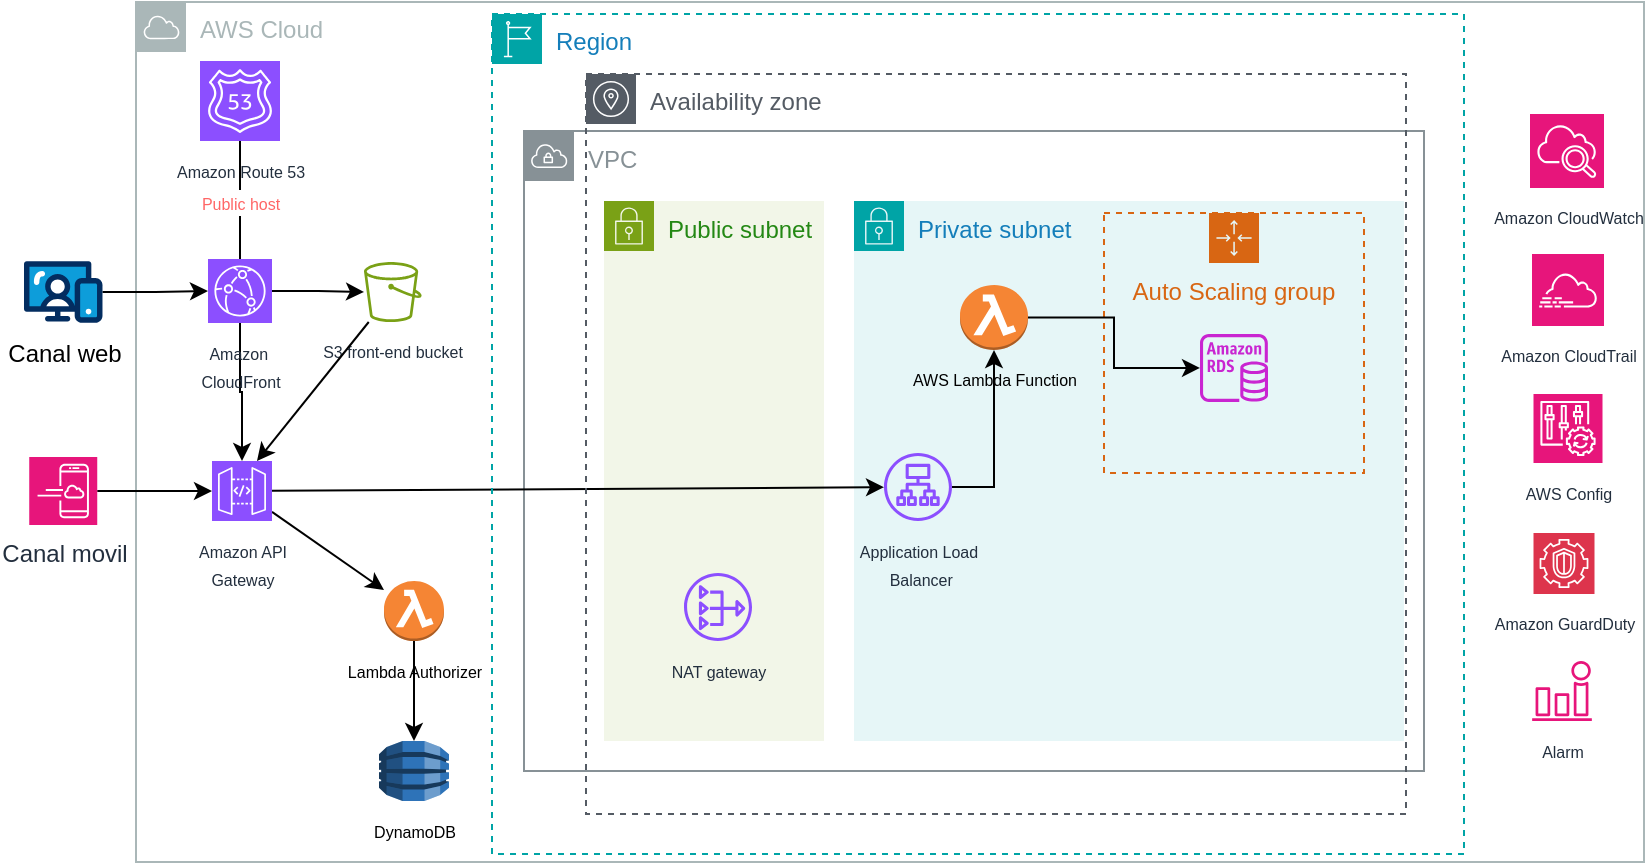 <mxfile version="24.8.4">
  <diagram name="Página-1" id="1S3nL9nC6W6zaHzURT9m">
    <mxGraphModel dx="1779" dy="534" grid="1" gridSize="10" guides="1" tooltips="1" connect="1" arrows="1" fold="1" page="1" pageScale="1" pageWidth="827" pageHeight="1169" math="0" shadow="0">
      <root>
        <mxCell id="0" />
        <mxCell id="1" parent="0" />
        <mxCell id="3jvAYhcehoFHcsE9BArX-1" value="AWS Cloud" style="sketch=0;outlineConnect=0;gradientColor=none;html=1;whiteSpace=wrap;fontSize=12;fontStyle=0;shape=mxgraph.aws4.group;grIcon=mxgraph.aws4.group_aws_cloud;strokeColor=#AAB7B8;fillColor=none;verticalAlign=top;align=left;spacingLeft=30;fontColor=#AAB7B8;dashed=0;" vertex="1" parent="1">
          <mxGeometry x="66" y="154" width="754" height="430" as="geometry" />
        </mxCell>
        <mxCell id="3jvAYhcehoFHcsE9BArX-3" value="VPC" style="sketch=0;outlineConnect=0;gradientColor=none;html=1;whiteSpace=wrap;fontSize=12;fontStyle=0;shape=mxgraph.aws4.group;grIcon=mxgraph.aws4.group_vpc;strokeColor=#879196;fillColor=none;verticalAlign=top;align=left;spacingLeft=30;fontColor=#879196;dashed=0;" vertex="1" parent="1">
          <mxGeometry x="260" y="218.5" width="450" height="320" as="geometry" />
        </mxCell>
        <mxCell id="3jvAYhcehoFHcsE9BArX-23" style="rounded=0;orthogonalLoop=1;jettySize=auto;html=1;" edge="1" parent="1" source="3jvAYhcehoFHcsE9BArX-4" target="3jvAYhcehoFHcsE9BArX-21">
          <mxGeometry relative="1" as="geometry" />
        </mxCell>
        <mxCell id="3jvAYhcehoFHcsE9BArX-4" value="&lt;font style=&quot;font-size: 8px;&quot;&gt;Amazon API&lt;/font&gt;&lt;div&gt;&lt;font style=&quot;font-size: 8px;&quot;&gt;Gateway&lt;/font&gt;&lt;/div&gt;" style="sketch=0;points=[[0,0,0],[0.25,0,0],[0.5,0,0],[0.75,0,0],[1,0,0],[0,1,0],[0.25,1,0],[0.5,1,0],[0.75,1,0],[1,1,0],[0,0.25,0],[0,0.5,0],[0,0.75,0],[1,0.25,0],[1,0.5,0],[1,0.75,0]];outlineConnect=0;fontColor=#232F3E;fillColor=#8C4FFF;strokeColor=#ffffff;dashed=0;verticalLabelPosition=bottom;verticalAlign=top;align=center;html=1;fontSize=12;fontStyle=0;aspect=fixed;shape=mxgraph.aws4.resourceIcon;resIcon=mxgraph.aws4.api_gateway;" vertex="1" parent="1">
          <mxGeometry x="104" y="383.5" width="30" height="30" as="geometry" />
        </mxCell>
        <mxCell id="3jvAYhcehoFHcsE9BArX-5" value="&lt;font style=&quot;font-size: 8px;&quot;&gt;S3 front-end bucket&lt;/font&gt;" style="sketch=0;outlineConnect=0;fontColor=#232F3E;gradientColor=none;fillColor=#7AA116;strokeColor=none;dashed=0;verticalLabelPosition=bottom;verticalAlign=top;align=center;html=1;fontSize=12;fontStyle=0;aspect=fixed;pointerEvents=1;shape=mxgraph.aws4.bucket;" vertex="1" parent="1">
          <mxGeometry x="180" y="284" width="28.85" height="30" as="geometry" />
        </mxCell>
        <mxCell id="3jvAYhcehoFHcsE9BArX-10" style="edgeStyle=orthogonalEdgeStyle;rounded=0;orthogonalLoop=1;jettySize=auto;html=1;" edge="1" parent="1" source="3jvAYhcehoFHcsE9BArX-8" target="3jvAYhcehoFHcsE9BArX-4">
          <mxGeometry relative="1" as="geometry" />
        </mxCell>
        <mxCell id="3jvAYhcehoFHcsE9BArX-12" style="edgeStyle=orthogonalEdgeStyle;rounded=0;orthogonalLoop=1;jettySize=auto;html=1;strokeColor=default;endArrow=none;endFill=0;" edge="1" parent="1" source="3jvAYhcehoFHcsE9BArX-8" target="3jvAYhcehoFHcsE9BArX-11">
          <mxGeometry relative="1" as="geometry" />
        </mxCell>
        <mxCell id="3jvAYhcehoFHcsE9BArX-14" value="&lt;font color=&quot;#ff6666&quot; style=&quot;font-size: 8px;&quot;&gt;Public host&lt;/font&gt;" style="edgeLabel;html=1;align=center;verticalAlign=middle;resizable=0;points=[];" vertex="1" connectable="0" parent="3jvAYhcehoFHcsE9BArX-12">
          <mxGeometry x="0.585" y="2" relative="1" as="geometry">
            <mxPoint x="2" y="18" as="offset" />
          </mxGeometry>
        </mxCell>
        <mxCell id="3jvAYhcehoFHcsE9BArX-37" style="edgeStyle=orthogonalEdgeStyle;rounded=0;orthogonalLoop=1;jettySize=auto;html=1;" edge="1" parent="1" source="3jvAYhcehoFHcsE9BArX-8" target="3jvAYhcehoFHcsE9BArX-5">
          <mxGeometry relative="1" as="geometry" />
        </mxCell>
        <mxCell id="3jvAYhcehoFHcsE9BArX-8" value="&lt;font style=&quot;font-size: 8px;&quot;&gt;Amazon&amp;nbsp;&lt;/font&gt;&lt;div&gt;&lt;font style=&quot;font-size: 8px;&quot;&gt;CloudFront&lt;/font&gt;&lt;/div&gt;" style="sketch=0;points=[[0,0,0],[0.25,0,0],[0.5,0,0],[0.75,0,0],[1,0,0],[0,1,0],[0.25,1,0],[0.5,1,0],[0.75,1,0],[1,1,0],[0,0.25,0],[0,0.5,0],[0,0.75,0],[1,0.25,0],[1,0.5,0],[1,0.75,0]];outlineConnect=0;fontColor=#232F3E;fillColor=#8C4FFF;strokeColor=#ffffff;dashed=0;verticalLabelPosition=bottom;verticalAlign=top;align=center;html=1;fontSize=12;fontStyle=0;aspect=fixed;shape=mxgraph.aws4.resourceIcon;resIcon=mxgraph.aws4.cloudfront;" vertex="1" parent="1">
          <mxGeometry x="102" y="282.5" width="32" height="32" as="geometry" />
        </mxCell>
        <mxCell id="3jvAYhcehoFHcsE9BArX-11" value="&lt;font style=&quot;font-size: 8px;&quot;&gt;Amazon&amp;nbsp;&lt;/font&gt;&lt;span style=&quot;font-size: 8px; background-color: initial;&quot;&gt;Route 53&lt;/span&gt;" style="sketch=0;points=[[0,0,0],[0.25,0,0],[0.5,0,0],[0.75,0,0],[1,0,0],[0,1,0],[0.25,1,0],[0.5,1,0],[0.75,1,0],[1,1,0],[0,0.25,0],[0,0.5,0],[0,0.75,0],[1,0.25,0],[1,0.5,0],[1,0.75,0]];outlineConnect=0;fontColor=#232F3E;fillColor=#8C4FFF;strokeColor=#ffffff;dashed=0;verticalLabelPosition=bottom;verticalAlign=top;align=center;html=1;fontSize=12;fontStyle=0;aspect=fixed;shape=mxgraph.aws4.resourceIcon;resIcon=mxgraph.aws4.route_53;" vertex="1" parent="1">
          <mxGeometry x="98" y="183.5" width="40" height="40" as="geometry" />
        </mxCell>
        <mxCell id="3jvAYhcehoFHcsE9BArX-13" style="edgeStyle=orthogonalEdgeStyle;rounded=0;orthogonalLoop=1;jettySize=auto;html=1;exitX=0.5;exitY=1;exitDx=0;exitDy=0;exitPerimeter=0;" edge="1" parent="1" source="3jvAYhcehoFHcsE9BArX-11" target="3jvAYhcehoFHcsE9BArX-11">
          <mxGeometry relative="1" as="geometry" />
        </mxCell>
        <mxCell id="3jvAYhcehoFHcsE9BArX-19" style="edgeStyle=orthogonalEdgeStyle;rounded=0;orthogonalLoop=1;jettySize=auto;html=1;" edge="1" parent="1" source="3jvAYhcehoFHcsE9BArX-17" target="3jvAYhcehoFHcsE9BArX-4">
          <mxGeometry relative="1" as="geometry" />
        </mxCell>
        <mxCell id="3jvAYhcehoFHcsE9BArX-17" value="Canal movil" style="sketch=0;points=[[0,0,0],[0.25,0,0],[0.5,0,0],[0.75,0,0],[1,0,0],[0,1,0],[0.25,1,0],[0.5,1,0],[0.75,1,0],[1,1,0],[0,0.25,0],[0,0.5,0],[0,0.75,0],[1,0.25,0],[1,0.5,0],[1,0.75,0]];outlineConnect=0;fontColor=#232F3E;fillColor=#E7157B;strokeColor=#ffffff;dashed=0;verticalLabelPosition=bottom;verticalAlign=top;align=center;html=1;fontSize=12;fontStyle=0;aspect=fixed;shape=mxgraph.aws4.resourceIcon;resIcon=mxgraph.aws4.mobile_application;" vertex="1" parent="1">
          <mxGeometry x="12.62" y="381.5" width="34" height="34" as="geometry" />
        </mxCell>
        <mxCell id="3jvAYhcehoFHcsE9BArX-20" style="edgeStyle=orthogonalEdgeStyle;rounded=0;orthogonalLoop=1;jettySize=auto;html=1;" edge="1" parent="1" source="3jvAYhcehoFHcsE9BArX-18" target="3jvAYhcehoFHcsE9BArX-8">
          <mxGeometry relative="1" as="geometry" />
        </mxCell>
        <mxCell id="3jvAYhcehoFHcsE9BArX-18" value="Canal web" style="verticalLabelPosition=bottom;aspect=fixed;html=1;shape=mxgraph.salesforce.web;" vertex="1" parent="1">
          <mxGeometry x="10" y="283.5" width="39.24" height="31" as="geometry" />
        </mxCell>
        <mxCell id="3jvAYhcehoFHcsE9BArX-24" style="edgeStyle=orthogonalEdgeStyle;rounded=0;orthogonalLoop=1;jettySize=auto;html=1;" edge="1" parent="1" source="3jvAYhcehoFHcsE9BArX-21" target="3jvAYhcehoFHcsE9BArX-22">
          <mxGeometry relative="1" as="geometry" />
        </mxCell>
        <mxCell id="3jvAYhcehoFHcsE9BArX-21" value="&lt;font style=&quot;font-size: 8px;&quot;&gt;Lambda Authorizer&lt;/font&gt;" style="outlineConnect=0;dashed=0;verticalLabelPosition=bottom;verticalAlign=top;align=center;html=1;shape=mxgraph.aws3.lambda_function;fillColor=#F58534;gradientColor=none;" vertex="1" parent="1">
          <mxGeometry x="190" y="443.5" width="30" height="30" as="geometry" />
        </mxCell>
        <mxCell id="3jvAYhcehoFHcsE9BArX-22" value="&lt;font style=&quot;font-size: 8px;&quot;&gt;DynamoDB&lt;/font&gt;" style="outlineConnect=0;dashed=0;verticalLabelPosition=bottom;verticalAlign=top;align=center;html=1;shape=mxgraph.aws3.dynamo_db;fillColor=#2E73B8;gradientColor=none;" vertex="1" parent="1">
          <mxGeometry x="187.5" y="523.5" width="35" height="30" as="geometry" />
        </mxCell>
        <mxCell id="3jvAYhcehoFHcsE9BArX-26" value="Public subnet" style="points=[[0,0],[0.25,0],[0.5,0],[0.75,0],[1,0],[1,0.25],[1,0.5],[1,0.75],[1,1],[0.75,1],[0.5,1],[0.25,1],[0,1],[0,0.75],[0,0.5],[0,0.25]];outlineConnect=0;gradientColor=none;html=1;whiteSpace=wrap;fontSize=12;fontStyle=0;container=1;pointerEvents=0;collapsible=0;recursiveResize=0;shape=mxgraph.aws4.group;grIcon=mxgraph.aws4.group_security_group;grStroke=0;strokeColor=#7AA116;fillColor=#F2F6E8;verticalAlign=top;align=left;spacingLeft=30;fontColor=#248814;dashed=0;" vertex="1" parent="1">
          <mxGeometry x="300" y="253.5" width="110" height="270" as="geometry" />
        </mxCell>
        <mxCell id="3jvAYhcehoFHcsE9BArX-27" value="&lt;font style=&quot;font-size: 8px;&quot;&gt;NAT gateway&lt;/font&gt;" style="sketch=0;outlineConnect=0;fontColor=#232F3E;gradientColor=none;fillColor=#8C4FFF;strokeColor=none;dashed=0;verticalLabelPosition=bottom;verticalAlign=top;align=center;html=1;fontSize=12;fontStyle=0;aspect=fixed;pointerEvents=1;shape=mxgraph.aws4.nat_gateway;" vertex="1" parent="3jvAYhcehoFHcsE9BArX-26">
          <mxGeometry x="40" y="186" width="34" height="34" as="geometry" />
        </mxCell>
        <mxCell id="3jvAYhcehoFHcsE9BArX-28" value="Private subnet" style="points=[[0,0],[0.25,0],[0.5,0],[0.75,0],[1,0],[1,0.25],[1,0.5],[1,0.75],[1,1],[0.75,1],[0.5,1],[0.25,1],[0,1],[0,0.75],[0,0.5],[0,0.25]];outlineConnect=0;gradientColor=none;html=1;whiteSpace=wrap;fontSize=12;fontStyle=0;container=1;pointerEvents=0;collapsible=0;recursiveResize=0;shape=mxgraph.aws4.group;grIcon=mxgraph.aws4.group_security_group;grStroke=0;strokeColor=#00A4A6;fillColor=#E6F6F7;verticalAlign=top;align=left;spacingLeft=30;fontColor=#147EBA;dashed=0;" vertex="1" parent="1">
          <mxGeometry x="425" y="253.5" width="275" height="270" as="geometry" />
        </mxCell>
        <mxCell id="3jvAYhcehoFHcsE9BArX-29" value="&lt;font style=&quot;font-size: 8px;&quot;&gt;Application Load&lt;/font&gt;&lt;div&gt;&lt;font style=&quot;font-size: 8px;&quot;&gt;&amp;nbsp;Balancer&lt;/font&gt;&lt;/div&gt;" style="sketch=0;outlineConnect=0;fontColor=#232F3E;gradientColor=none;fillColor=#8C4FFF;strokeColor=none;dashed=0;verticalLabelPosition=bottom;verticalAlign=top;align=center;html=1;fontSize=12;fontStyle=0;aspect=fixed;pointerEvents=1;shape=mxgraph.aws4.application_load_balancer;" vertex="1" parent="3jvAYhcehoFHcsE9BArX-28">
          <mxGeometry x="15" y="126" width="34" height="34" as="geometry" />
        </mxCell>
        <mxCell id="3jvAYhcehoFHcsE9BArX-30" value="" style="sketch=0;outlineConnect=0;fontColor=#232F3E;gradientColor=none;fillColor=#C925D1;strokeColor=none;dashed=0;verticalLabelPosition=bottom;verticalAlign=top;align=center;html=1;fontSize=12;fontStyle=0;aspect=fixed;pointerEvents=1;shape=mxgraph.aws4.rds_instance;" vertex="1" parent="3jvAYhcehoFHcsE9BArX-28">
          <mxGeometry x="173" y="66.5" width="34" height="34" as="geometry" />
        </mxCell>
        <mxCell id="3jvAYhcehoFHcsE9BArX-31" value="Auto Scaling group" style="points=[[0,0],[0.25,0],[0.5,0],[0.75,0],[1,0],[1,0.25],[1,0.5],[1,0.75],[1,1],[0.75,1],[0.5,1],[0.25,1],[0,1],[0,0.75],[0,0.5],[0,0.25]];outlineConnect=0;gradientColor=none;html=1;whiteSpace=wrap;fontSize=12;fontStyle=0;container=1;pointerEvents=0;collapsible=0;recursiveResize=0;shape=mxgraph.aws4.groupCenter;grIcon=mxgraph.aws4.group_auto_scaling_group;grStroke=1;strokeColor=#D86613;fillColor=none;verticalAlign=top;align=center;fontColor=#D86613;dashed=1;spacingTop=25;" vertex="1" parent="3jvAYhcehoFHcsE9BArX-28">
          <mxGeometry x="125" y="6" width="130" height="130" as="geometry" />
        </mxCell>
        <mxCell id="3jvAYhcehoFHcsE9BArX-33" style="rounded=0;orthogonalLoop=1;jettySize=auto;html=1;" edge="1" parent="1" source="3jvAYhcehoFHcsE9BArX-4" target="3jvAYhcehoFHcsE9BArX-29">
          <mxGeometry relative="1" as="geometry" />
        </mxCell>
        <mxCell id="3jvAYhcehoFHcsE9BArX-34" value="Region" style="points=[[0,0],[0.25,0],[0.5,0],[0.75,0],[1,0],[1,0.25],[1,0.5],[1,0.75],[1,1],[0.75,1],[0.5,1],[0.25,1],[0,1],[0,0.75],[0,0.5],[0,0.25]];outlineConnect=0;gradientColor=none;html=1;whiteSpace=wrap;fontSize=12;fontStyle=0;container=1;pointerEvents=0;collapsible=0;recursiveResize=0;shape=mxgraph.aws4.group;grIcon=mxgraph.aws4.group_region;strokeColor=#00A4A6;fillColor=none;verticalAlign=top;align=left;spacingLeft=30;fontColor=#147EBA;dashed=1;" vertex="1" parent="1">
          <mxGeometry x="244" y="160" width="486" height="420" as="geometry" />
        </mxCell>
        <mxCell id="3jvAYhcehoFHcsE9BArX-43" value="&lt;font style=&quot;font-size: 8px;&quot;&gt;AWS Lambda Function&lt;/font&gt;" style="outlineConnect=0;dashed=0;verticalLabelPosition=bottom;verticalAlign=top;align=center;html=1;shape=mxgraph.aws3.lambda_function;fillColor=#F58534;gradientColor=none;" vertex="1" parent="3jvAYhcehoFHcsE9BArX-34">
          <mxGeometry x="234" y="135.5" width="34" height="32.5" as="geometry" />
        </mxCell>
        <mxCell id="3jvAYhcehoFHcsE9BArX-45" value="Availability zone" style="sketch=0;outlineConnect=0;gradientColor=none;html=1;whiteSpace=wrap;fontSize=12;fontStyle=0;shape=mxgraph.aws4.group;grIcon=mxgraph.aws4.group_availability_zone;strokeColor=#545B64;fillColor=none;verticalAlign=top;align=left;spacingLeft=30;fontColor=#545B64;dashed=1;" vertex="1" parent="3jvAYhcehoFHcsE9BArX-34">
          <mxGeometry x="47" y="30" width="410" height="370" as="geometry" />
        </mxCell>
        <mxCell id="3jvAYhcehoFHcsE9BArX-35" value="&lt;font style=&quot;font-size: 8px;&quot;&gt;Amazon CloudWatch&lt;/font&gt;" style="sketch=0;points=[[0,0,0],[0.25,0,0],[0.5,0,0],[0.75,0,0],[1,0,0],[0,1,0],[0.25,1,0],[0.5,1,0],[0.75,1,0],[1,1,0],[0,0.25,0],[0,0.5,0],[0,0.75,0],[1,0.25,0],[1,0.5,0],[1,0.75,0]];points=[[0,0,0],[0.25,0,0],[0.5,0,0],[0.75,0,0],[1,0,0],[0,1,0],[0.25,1,0],[0.5,1,0],[0.75,1,0],[1,1,0],[0,0.25,0],[0,0.5,0],[0,0.75,0],[1,0.25,0],[1,0.5,0],[1,0.75,0]];outlineConnect=0;fontColor=#232F3E;fillColor=#E7157B;strokeColor=#ffffff;dashed=0;verticalLabelPosition=bottom;verticalAlign=top;align=center;html=1;fontSize=12;fontStyle=0;aspect=fixed;shape=mxgraph.aws4.resourceIcon;resIcon=mxgraph.aws4.cloudwatch_2;" vertex="1" parent="1">
          <mxGeometry x="763" y="210" width="37" height="37" as="geometry" />
        </mxCell>
        <mxCell id="3jvAYhcehoFHcsE9BArX-36" value="&lt;font style=&quot;font-size: 8px;&quot;&gt;Amazon CloudTrail&lt;/font&gt;" style="sketch=0;points=[[0,0,0],[0.25,0,0],[0.5,0,0],[0.75,0,0],[1,0,0],[0,1,0],[0.25,1,0],[0.5,1,0],[0.75,1,0],[1,1,0],[0,0.25,0],[0,0.5,0],[0,0.75,0],[1,0.25,0],[1,0.5,0],[1,0.75,0]];points=[[0,0,0],[0.25,0,0],[0.5,0,0],[0.75,0,0],[1,0,0],[0,1,0],[0.25,1,0],[0.5,1,0],[0.75,1,0],[1,1,0],[0,0.25,0],[0,0.5,0],[0,0.75,0],[1,0.25,0],[1,0.5,0],[1,0.75,0]];outlineConnect=0;fontColor=#232F3E;fillColor=#E7157B;strokeColor=#ffffff;dashed=0;verticalLabelPosition=bottom;verticalAlign=top;align=center;html=1;fontSize=12;fontStyle=0;aspect=fixed;shape=mxgraph.aws4.resourceIcon;resIcon=mxgraph.aws4.cloudtrail;" vertex="1" parent="1">
          <mxGeometry x="764" y="280" width="36" height="36" as="geometry" />
        </mxCell>
        <mxCell id="3jvAYhcehoFHcsE9BArX-38" style="rounded=0;orthogonalLoop=1;jettySize=auto;html=1;entryX=0.75;entryY=0;entryDx=0;entryDy=0;entryPerimeter=0;" edge="1" parent="1" source="3jvAYhcehoFHcsE9BArX-5" target="3jvAYhcehoFHcsE9BArX-4">
          <mxGeometry relative="1" as="geometry" />
        </mxCell>
        <mxCell id="3jvAYhcehoFHcsE9BArX-39" value="&lt;font style=&quot;font-size: 8px;&quot;&gt;AWS Config&lt;/font&gt;" style="sketch=0;points=[[0,0,0],[0.25,0,0],[0.5,0,0],[0.75,0,0],[1,0,0],[0,1,0],[0.25,1,0],[0.5,1,0],[0.75,1,0],[1,1,0],[0,0.25,0],[0,0.5,0],[0,0.75,0],[1,0.25,0],[1,0.5,0],[1,0.75,0]];points=[[0,0,0],[0.25,0,0],[0.5,0,0],[0.75,0,0],[1,0,0],[0,1,0],[0.25,1,0],[0.5,1,0],[0.75,1,0],[1,1,0],[0,0.25,0],[0,0.5,0],[0,0.75,0],[1,0.25,0],[1,0.5,0],[1,0.75,0]];outlineConnect=0;fontColor=#232F3E;fillColor=#E7157B;strokeColor=#ffffff;dashed=0;verticalLabelPosition=bottom;verticalAlign=top;align=center;html=1;fontSize=12;fontStyle=0;aspect=fixed;shape=mxgraph.aws4.resourceIcon;resIcon=mxgraph.aws4.config;" vertex="1" parent="1">
          <mxGeometry x="764.75" y="350" width="34.5" height="34.5" as="geometry" />
        </mxCell>
        <mxCell id="3jvAYhcehoFHcsE9BArX-41" value="&lt;font style=&quot;font-size: 8px;&quot;&gt;Amazon GuardDuty&lt;/font&gt;" style="sketch=0;points=[[0,0,0],[0.25,0,0],[0.5,0,0],[0.75,0,0],[1,0,0],[0,1,0],[0.25,1,0],[0.5,1,0],[0.75,1,0],[1,1,0],[0,0.25,0],[0,0.5,0],[0,0.75,0],[1,0.25,0],[1,0.5,0],[1,0.75,0]];outlineConnect=0;fontColor=#232F3E;fillColor=#DD344C;strokeColor=#ffffff;dashed=0;verticalLabelPosition=bottom;verticalAlign=top;align=center;html=1;fontSize=12;fontStyle=0;aspect=fixed;shape=mxgraph.aws4.resourceIcon;resIcon=mxgraph.aws4.guardduty;" vertex="1" parent="1">
          <mxGeometry x="764.75" y="419.5" width="30.5" height="30.5" as="geometry" />
        </mxCell>
        <mxCell id="3jvAYhcehoFHcsE9BArX-42" value="&lt;font style=&quot;font-size: 8px;&quot;&gt;Alarm&lt;/font&gt;" style="sketch=0;outlineConnect=0;fontColor=#232F3E;gradientColor=none;fillColor=#E7157B;strokeColor=none;dashed=0;verticalLabelPosition=bottom;verticalAlign=top;align=center;html=1;fontSize=12;fontStyle=0;aspect=fixed;pointerEvents=1;shape=mxgraph.aws4.alarm;" vertex="1" parent="1">
          <mxGeometry x="764" y="483.5" width="30" height="30" as="geometry" />
        </mxCell>
        <mxCell id="3jvAYhcehoFHcsE9BArX-32" style="edgeStyle=orthogonalEdgeStyle;rounded=0;orthogonalLoop=1;jettySize=auto;html=1;" edge="1" parent="1" source="3jvAYhcehoFHcsE9BArX-29" target="3jvAYhcehoFHcsE9BArX-43">
          <mxGeometry relative="1" as="geometry" />
        </mxCell>
        <mxCell id="3jvAYhcehoFHcsE9BArX-44" style="edgeStyle=orthogonalEdgeStyle;rounded=0;orthogonalLoop=1;jettySize=auto;html=1;" edge="1" parent="1" source="3jvAYhcehoFHcsE9BArX-43" target="3jvAYhcehoFHcsE9BArX-30">
          <mxGeometry relative="1" as="geometry" />
        </mxCell>
      </root>
    </mxGraphModel>
  </diagram>
</mxfile>
